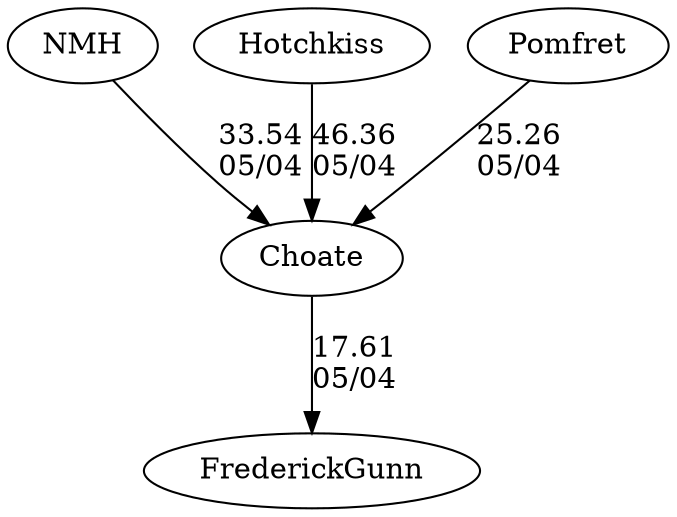 digraph boys3foursChoate {FrederickGunn [URL="boys3foursChoateFrederickGunn.html"];Choate [URL="boys3foursChoateChoate.html"];NMH [URL="boys3foursChoateNMH.html"];Hotchkiss [URL="boys3foursChoateHotchkiss.html"];Pomfret [URL="boys3foursChoatePomfret.html"];NMH -> Choate[label="33.54
05/04", weight="67", tooltip="Founder's Day Regatta			
", URL="", random="random"]; 
Pomfret -> Choate[label="25.26
05/04", weight="75", tooltip="Founder's Day Regatta			
", URL="", random="random"]; 
Choate -> FrederickGunn[label="17.61
05/04", weight="83", tooltip="Founder's Day Regatta			
", URL="", random="random"]; 
Hotchkiss -> Choate[label="46.36
05/04", weight="54", tooltip="Founder's Day Regatta			
", URL="", random="random"]}